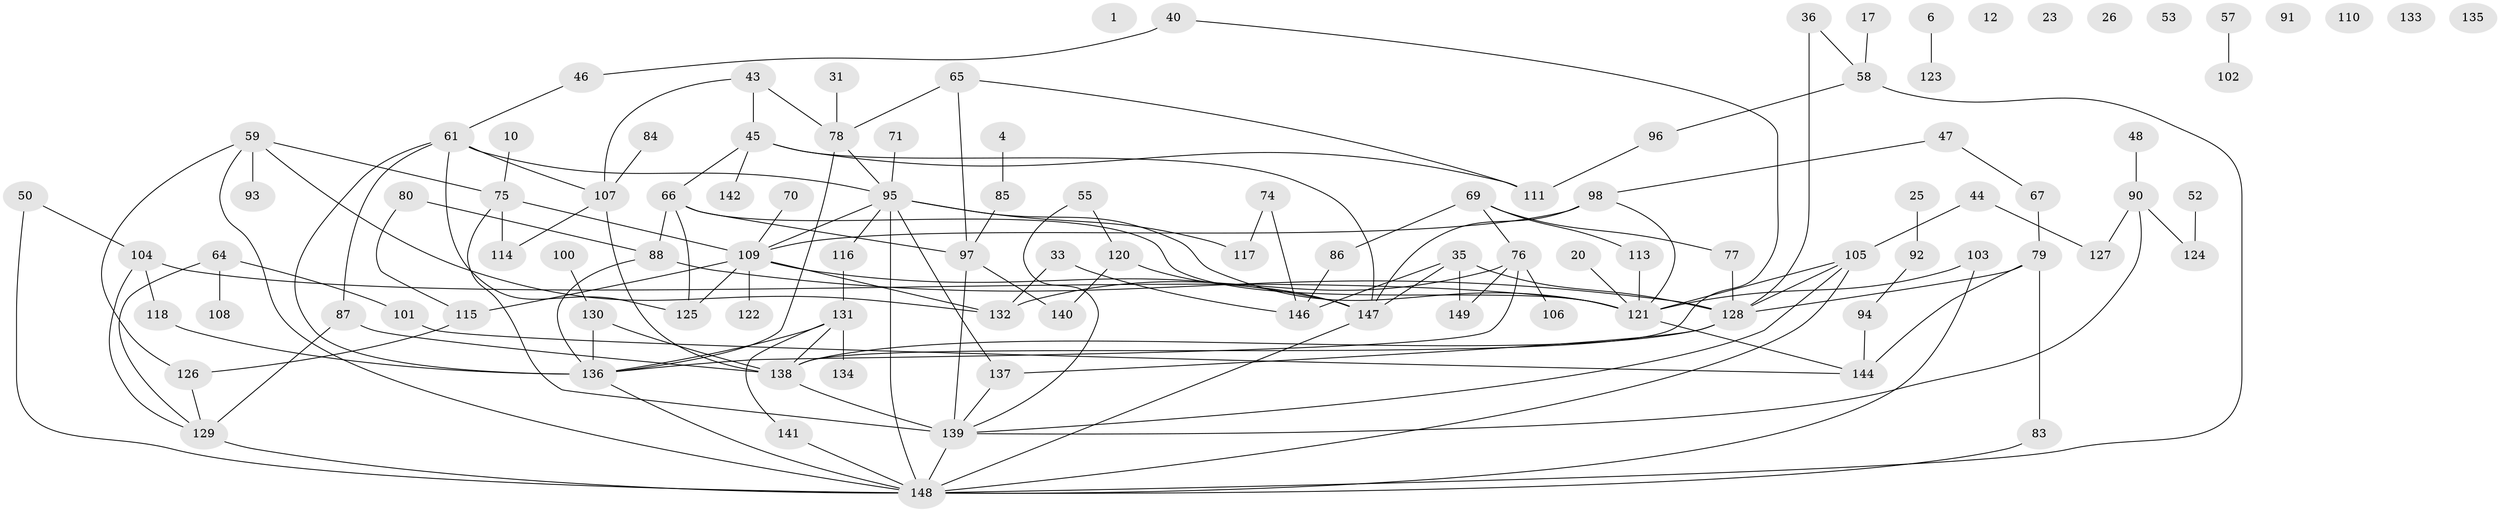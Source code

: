 // original degree distribution, {0: 0.06040268456375839, 4: 0.20134228187919462, 2: 0.26174496644295303, 1: 0.15436241610738255, 3: 0.16778523489932887, 7: 0.020134228187919462, 5: 0.087248322147651, 6: 0.04697986577181208}
// Generated by graph-tools (version 1.1) at 2025/42/03/04/25 21:42:56]
// undirected, 104 vertices, 148 edges
graph export_dot {
graph [start="1"]
  node [color=gray90,style=filled];
  1;
  4;
  6;
  10;
  12;
  17;
  20;
  23;
  25;
  26;
  31;
  33;
  35;
  36;
  40;
  43 [super="+38"];
  44;
  45;
  46;
  47;
  48;
  50;
  52;
  53;
  55;
  57;
  58;
  59 [super="+51"];
  61;
  64 [super="+30"];
  65;
  66 [super="+62"];
  67;
  69 [super="+49"];
  70;
  71;
  74;
  75 [super="+18"];
  76;
  77;
  78;
  79;
  80;
  83;
  84;
  85;
  86;
  87;
  88 [super="+82"];
  90;
  91;
  92;
  93;
  94;
  95 [super="+54"];
  96;
  97 [super="+24"];
  98;
  100;
  101;
  102;
  103;
  104;
  105 [super="+60"];
  106;
  107;
  108;
  109 [super="+63+16"];
  110;
  111;
  113 [super="+32"];
  114;
  115 [super="+11"];
  116;
  117;
  118;
  120;
  121 [super="+8+2"];
  122;
  123;
  124;
  125;
  126;
  127;
  128 [super="+15+56"];
  129 [super="+27+89"];
  130;
  131 [super="+13"];
  132;
  133;
  134;
  135;
  136 [super="+119"];
  137 [super="+42"];
  138 [super="+7"];
  139 [super="+37+39+99"];
  140;
  141;
  142;
  144;
  146;
  147 [super="+73"];
  148 [super="+72+81+145+143"];
  149;
  4 -- 85;
  6 -- 123;
  10 -- 75;
  17 -- 58;
  20 -- 121;
  25 -- 92;
  31 -- 78;
  33 -- 132;
  33 -- 146;
  35 -- 146;
  35 -- 149;
  35 -- 128;
  35 -- 147;
  36 -- 58;
  36 -- 128;
  40 -- 46;
  40 -- 138;
  43 -- 45;
  43 -- 78;
  43 -- 107;
  44 -- 127;
  44 -- 105;
  45 -- 111;
  45 -- 142;
  45 -- 66;
  45 -- 147;
  46 -- 61;
  47 -- 67;
  47 -- 98;
  48 -- 90;
  50 -- 104;
  50 -- 148;
  52 -- 124;
  55 -- 120;
  55 -- 139;
  57 -- 102;
  58 -- 96;
  58 -- 148;
  59 -- 75;
  59 -- 93;
  59 -- 126;
  59 -- 148;
  59 -- 132;
  61 -- 87;
  61 -- 95;
  61 -- 107;
  61 -- 125;
  61 -- 136;
  64 -- 108;
  64 -- 129;
  64 -- 101;
  65 -- 78;
  65 -- 97;
  65 -- 111;
  66 -- 88;
  66 -- 97;
  66 -- 125 [weight=2];
  66 -- 121;
  67 -- 79;
  69 -- 76 [weight=2];
  69 -- 77;
  69 -- 86;
  69 -- 113;
  70 -- 109;
  71 -- 95;
  74 -- 117;
  74 -- 146;
  75 -- 114;
  75 -- 109;
  75 -- 139;
  76 -- 106;
  76 -- 132;
  76 -- 149;
  76 -- 136;
  77 -- 128;
  78 -- 136;
  78 -- 95;
  79 -- 83;
  79 -- 144;
  79 -- 128;
  80 -- 88;
  80 -- 115;
  83 -- 148;
  84 -- 107;
  85 -- 97;
  86 -- 146;
  87 -- 138;
  87 -- 129;
  88 -- 136 [weight=2];
  88 -- 128;
  90 -- 124;
  90 -- 127;
  90 -- 139;
  92 -- 94;
  94 -- 144;
  95 -- 117 [weight=2];
  95 -- 148 [weight=2];
  95 -- 137;
  95 -- 109;
  95 -- 116;
  95 -- 121;
  96 -- 111;
  97 -- 140;
  97 -- 139;
  98 -- 109 [weight=2];
  98 -- 121;
  98 -- 147 [weight=2];
  100 -- 130;
  101 -- 144;
  103 -- 121;
  103 -- 148;
  104 -- 118;
  104 -- 129;
  104 -- 121;
  105 -- 121 [weight=2];
  105 -- 128 [weight=2];
  105 -- 148;
  105 -- 139;
  107 -- 114;
  107 -- 138;
  109 -- 132;
  109 -- 147 [weight=2];
  109 -- 115;
  109 -- 122;
  109 -- 125;
  113 -- 121;
  115 -- 126;
  116 -- 131;
  118 -- 136 [weight=2];
  120 -- 140;
  120 -- 147 [weight=2];
  121 -- 144;
  126 -- 129;
  128 -- 138 [weight=2];
  128 -- 137;
  129 -- 148 [weight=2];
  130 -- 136 [weight=2];
  130 -- 138;
  131 -- 134;
  131 -- 141;
  131 -- 136;
  131 -- 138;
  136 -- 148 [weight=2];
  137 -- 139;
  138 -- 139;
  139 -- 148 [weight=2];
  141 -- 148;
  147 -- 148 [weight=3];
}
